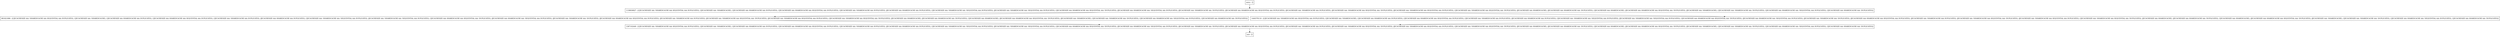 digraph updateCacheUsage {
node [shape=record];
entry [label="entry - []"];
exit [label="exit - []"];
881821886 [label="881821886 - [(!JECACHESIZE && !SHAREDCACHE && SEQUENTIAL && DUPLICATES), (!JECACHESIZE && !SHAREDCACHE), (!JECACHESIZE && SHAREDCACHE && DUPLICATES), (!JECACHESIZE && SHAREDCACHE && SEQUENTIAL && DUPLICATES), (!JECACHESIZE && !SHAREDCACHE && DUPLICATES), (JECACHESIZE && SHAREDCACHE && DUPLICATES), (!JECACHESIZE && !SHAREDCACHE && !SEQUENTIAL && DUPLICATES), (JECACHESIZE && !SHAREDCACHE && !SEQUENTIAL && DUPLICATES), (!JECACHESIZE && SHAREDCACHE && SEQUENTIAL && !DUPLICATES), (JECACHESIZE && SHAREDCACHE && !SEQUENTIAL && DUPLICATES), (JECACHESIZE && !SHAREDCACHE && !DUPLICATES), (JECACHESIZE && SHAREDCACHE && SEQUENTIAL && DUPLICATES), (JECACHESIZE && !SHAREDCACHE && DUPLICATES), (JECACHESIZE && !SHAREDCACHE && SEQUENTIAL && !DUPLICATES), (JECACHESIZE && !SHAREDCACHE && SEQUENTIAL && DUPLICATES), (!JECACHESIZE && !SHAREDCACHE && SEQUENTIAL && !DUPLICATES), (JECACHESIZE && SHAREDCACHE), (JECACHESIZE && SHAREDCACHE && !DUPLICATES), (!JECACHESIZE && SHAREDCACHE), (JECACHESIZE && SHAREDCACHE && SEQUENTIAL && !DUPLICATES), (JECACHESIZE && !SHAREDCACHE), (!JECACHESIZE && !SHAREDCACHE && !DUPLICATES), (!JECACHESIZE && SHAREDCACHE && !SEQUENTIAL && DUPLICATES), (!JECACHESIZE && SHAREDCACHE && !DUPLICATES)]"];
1387102449 [label="1387102449 - [(!JECACHESIZE && !SHAREDCACHE && SEQUENTIAL && DUPLICATES), (!JECACHESIZE && !SHAREDCACHE), (!JECACHESIZE && SHAREDCACHE && DUPLICATES), (!JECACHESIZE && SHAREDCACHE && SEQUENTIAL && DUPLICATES), (!JECACHESIZE && !SHAREDCACHE && DUPLICATES), (JECACHESIZE && SHAREDCACHE && DUPLICATES), (!JECACHESIZE && !SHAREDCACHE && !SEQUENTIAL && DUPLICATES), (JECACHESIZE && !SHAREDCACHE && !SEQUENTIAL && DUPLICATES), (!JECACHESIZE && SHAREDCACHE && SEQUENTIAL && !DUPLICATES), (JECACHESIZE && SHAREDCACHE && !SEQUENTIAL && DUPLICATES), (JECACHESIZE && !SHAREDCACHE && !DUPLICATES), (JECACHESIZE && SHAREDCACHE && SEQUENTIAL && DUPLICATES), (JECACHESIZE && !SHAREDCACHE && DUPLICATES), (JECACHESIZE && !SHAREDCACHE && SEQUENTIAL && !DUPLICATES), (JECACHESIZE && !SHAREDCACHE && SEQUENTIAL && DUPLICATES), (!JECACHESIZE && !SHAREDCACHE && SEQUENTIAL && !DUPLICATES), (JECACHESIZE && SHAREDCACHE), (JECACHESIZE && SHAREDCACHE && !DUPLICATES), (!JECACHESIZE && SHAREDCACHE), (JECACHESIZE && SHAREDCACHE && SEQUENTIAL && !DUPLICATES), (JECACHESIZE && !SHAREDCACHE), (!JECACHESIZE && !SHAREDCACHE && !DUPLICATES), (!JECACHESIZE && SHAREDCACHE && !SEQUENTIAL && DUPLICATES), (!JECACHESIZE && SHAREDCACHE && !DUPLICATES)]"];
1440378118 [label="1440378118 - [(!JECACHESIZE && !SHAREDCACHE && SEQUENTIAL && DUPLICATES), (!JECACHESIZE && !SHAREDCACHE), (!JECACHESIZE && SHAREDCACHE && DUPLICATES), (!JECACHESIZE && SHAREDCACHE && SEQUENTIAL && DUPLICATES), (!JECACHESIZE && !SHAREDCACHE && DUPLICATES), (JECACHESIZE && SHAREDCACHE && DUPLICATES), (!JECACHESIZE && !SHAREDCACHE && !SEQUENTIAL && DUPLICATES), (JECACHESIZE && !SHAREDCACHE && !SEQUENTIAL && DUPLICATES), (!JECACHESIZE && SHAREDCACHE && SEQUENTIAL && !DUPLICATES), (JECACHESIZE && SHAREDCACHE && !SEQUENTIAL && DUPLICATES), (JECACHESIZE && !SHAREDCACHE && !DUPLICATES), (JECACHESIZE && SHAREDCACHE && SEQUENTIAL && DUPLICATES), (JECACHESIZE && !SHAREDCACHE && DUPLICATES), (JECACHESIZE && !SHAREDCACHE && SEQUENTIAL && !DUPLICATES), (JECACHESIZE && !SHAREDCACHE && SEQUENTIAL && DUPLICATES), (!JECACHESIZE && !SHAREDCACHE && SEQUENTIAL && !DUPLICATES), (JECACHESIZE && SHAREDCACHE), (JECACHESIZE && SHAREDCACHE && !DUPLICATES), (!JECACHESIZE && SHAREDCACHE), (JECACHESIZE && SHAREDCACHE && SEQUENTIAL && !DUPLICATES), (JECACHESIZE && !SHAREDCACHE), (!JECACHESIZE && !SHAREDCACHE && !DUPLICATES), (!JECACHESIZE && SHAREDCACHE && !SEQUENTIAL && DUPLICATES), (!JECACHESIZE && SHAREDCACHE && !DUPLICATES)]"];
1138836827 [label="1138836827 - [(!JECACHESIZE && !SHAREDCACHE && SEQUENTIAL && DUPLICATES), (!JECACHESIZE && !SHAREDCACHE), (!JECACHESIZE && SHAREDCACHE && DUPLICATES), (!JECACHESIZE && SHAREDCACHE && SEQUENTIAL && DUPLICATES), (!JECACHESIZE && !SHAREDCACHE && DUPLICATES), (JECACHESIZE && SHAREDCACHE && DUPLICATES), (!JECACHESIZE && !SHAREDCACHE && !SEQUENTIAL && DUPLICATES), (JECACHESIZE && !SHAREDCACHE && !SEQUENTIAL && DUPLICATES), (!JECACHESIZE && SHAREDCACHE && SEQUENTIAL && !DUPLICATES), (JECACHESIZE && SHAREDCACHE && !SEQUENTIAL && DUPLICATES), (JECACHESIZE && !SHAREDCACHE && !DUPLICATES), (JECACHESIZE && SHAREDCACHE && SEQUENTIAL && DUPLICATES), (JECACHESIZE && !SHAREDCACHE && DUPLICATES), (JECACHESIZE && !SHAREDCACHE && SEQUENTIAL && !DUPLICATES), (JECACHESIZE && !SHAREDCACHE && SEQUENTIAL && DUPLICATES), (!JECACHESIZE && !SHAREDCACHE && SEQUENTIAL && !DUPLICATES), (JECACHESIZE && SHAREDCACHE), (JECACHESIZE && SHAREDCACHE && !DUPLICATES), (!JECACHESIZE && SHAREDCACHE), (JECACHESIZE && SHAREDCACHE && SEQUENTIAL && !DUPLICATES), (JECACHESIZE && !SHAREDCACHE), (!JECACHESIZE && !SHAREDCACHE && !DUPLICATES), (!JECACHESIZE && SHAREDCACHE && !SEQUENTIAL && DUPLICATES), (!JECACHESIZE && SHAREDCACHE && !DUPLICATES)]"];
entry;
exit;
entry -> 1138836827;
881821886 -> 1387102449;
1387102449 -> exit;
1440378118 -> 1387102449;
1138836827 -> 881821886;
1138836827 -> 1440378118;
}
